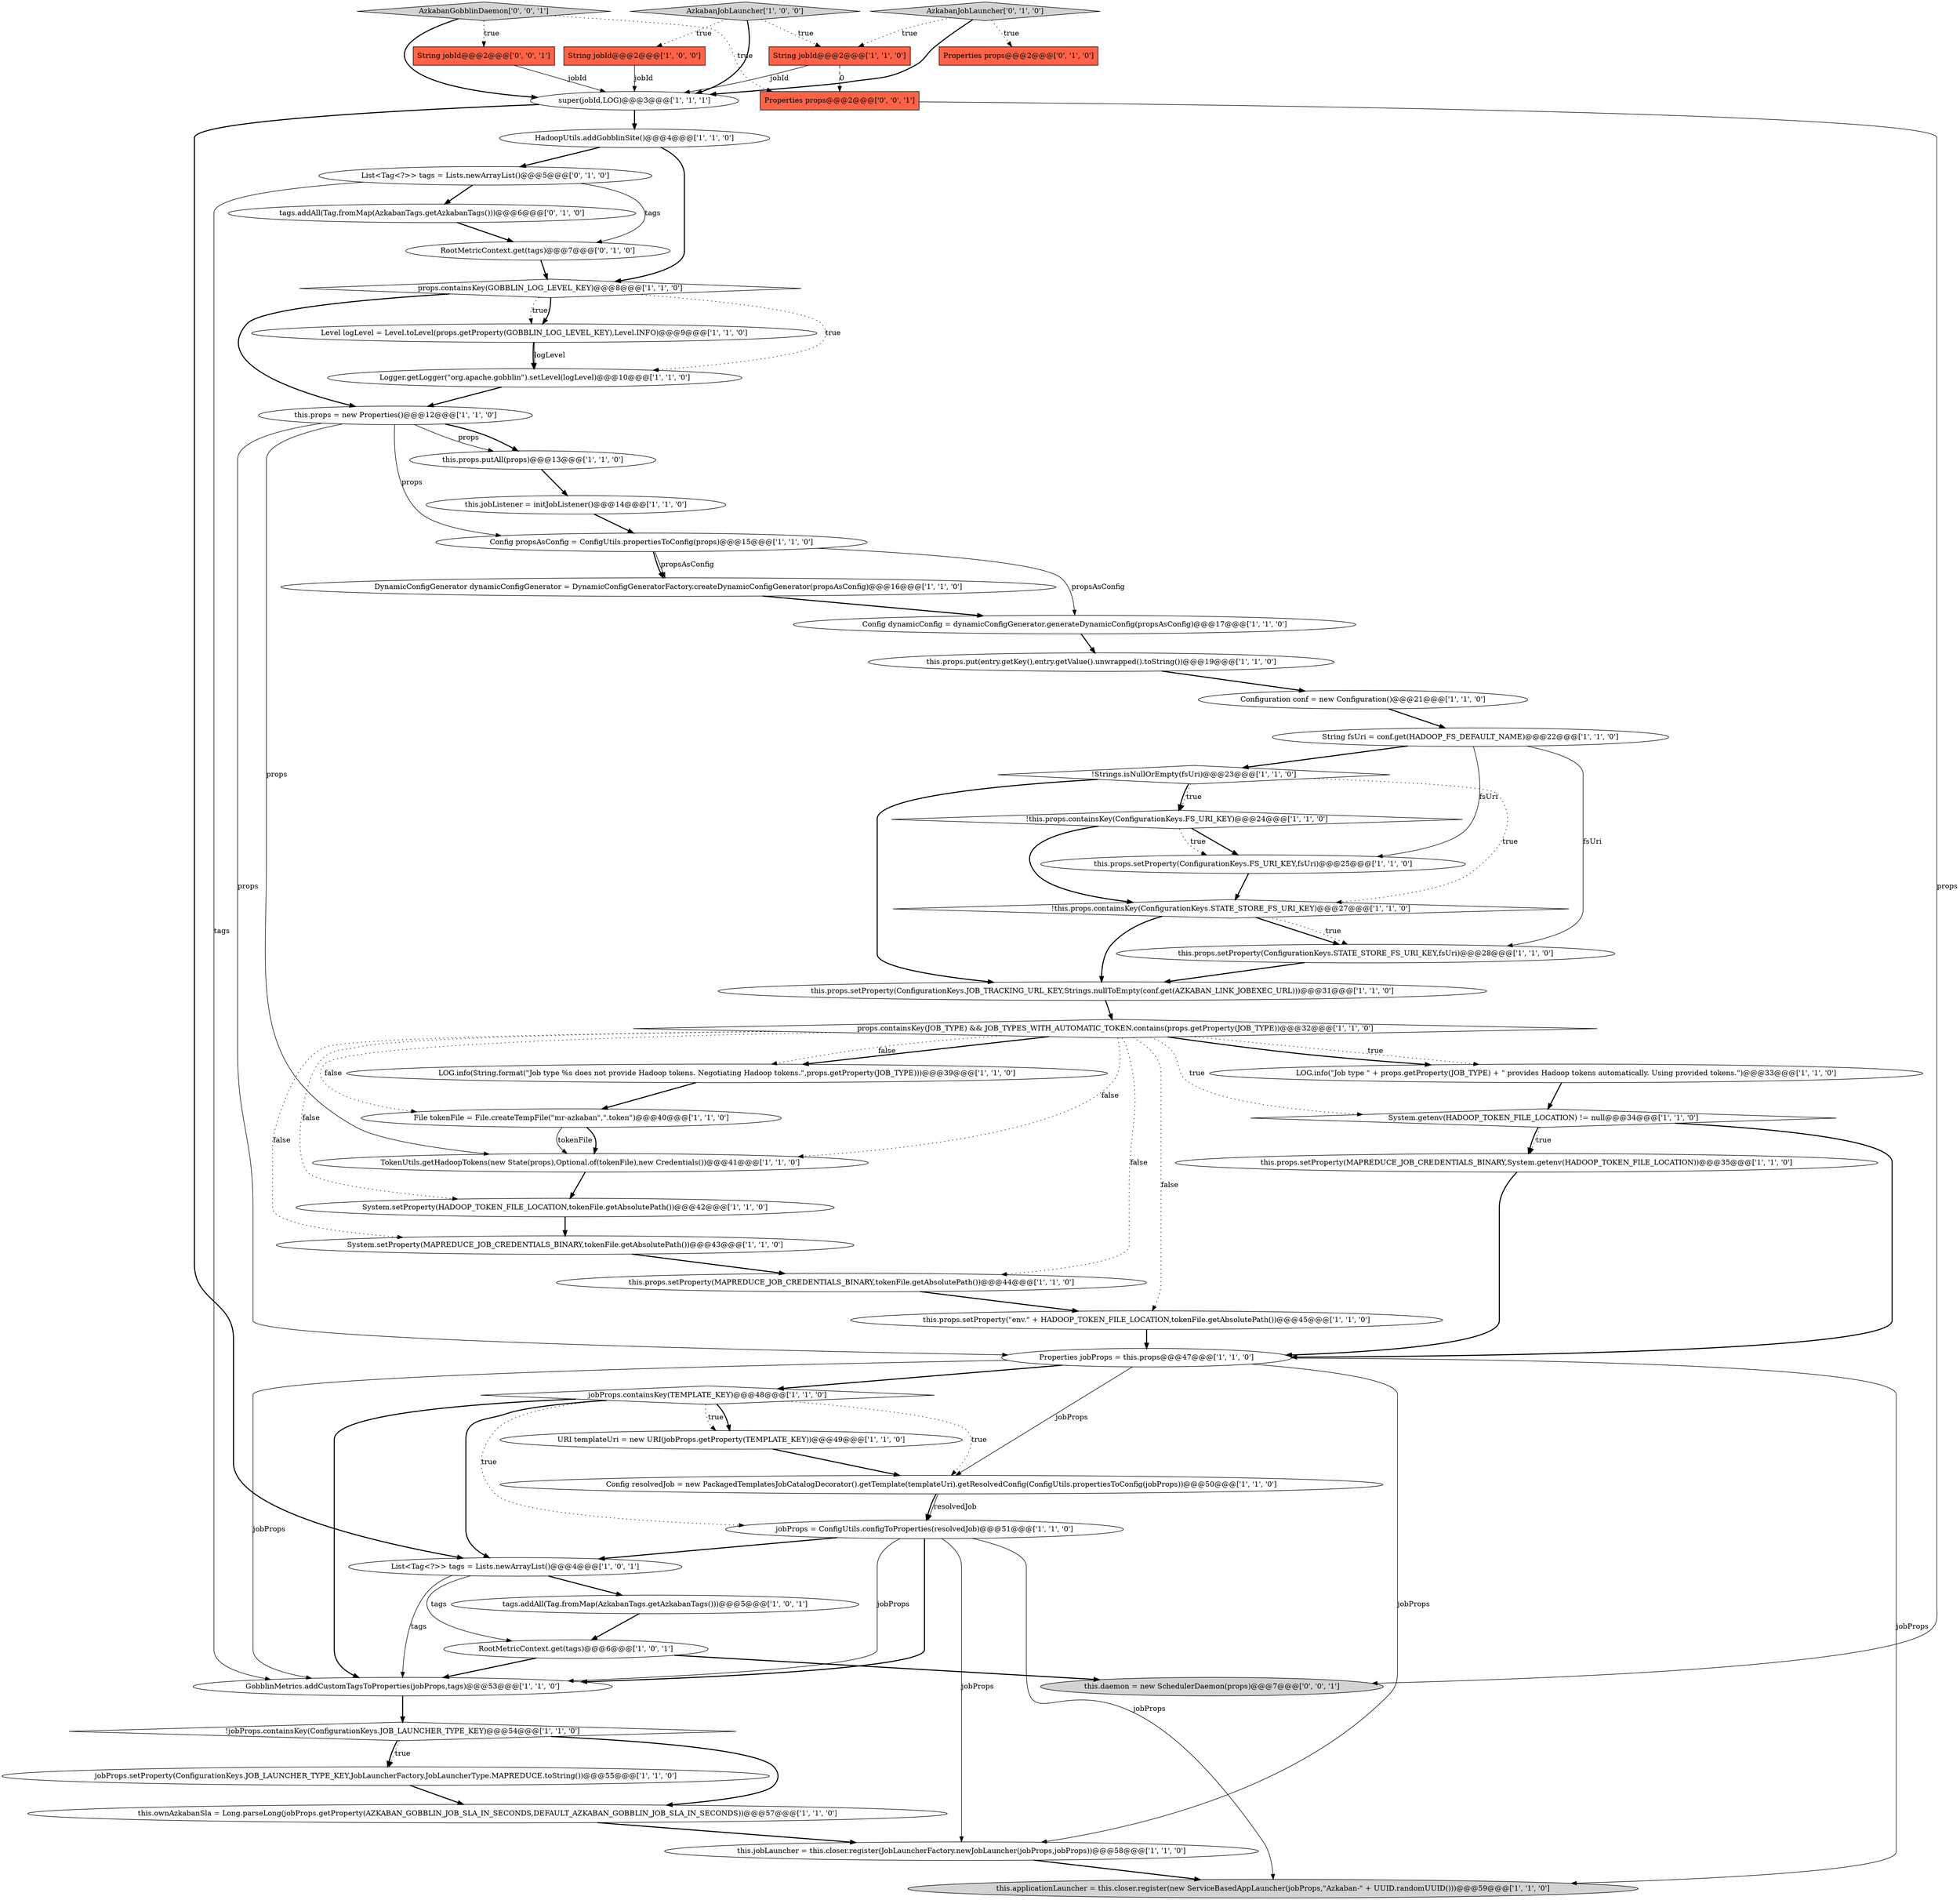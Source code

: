digraph {
1 [style = filled, label = "this.props.setProperty(MAPREDUCE_JOB_CREDENTIALS_BINARY,System.getenv(HADOOP_TOKEN_FILE_LOCATION))@@@35@@@['1', '1', '0']", fillcolor = white, shape = ellipse image = "AAA0AAABBB1BBB"];
17 [style = filled, label = "this.props.setProperty(ConfigurationKeys.FS_URI_KEY,fsUri)@@@25@@@['1', '1', '0']", fillcolor = white, shape = ellipse image = "AAA0AAABBB1BBB"];
9 [style = filled, label = "String fsUri = conf.get(HADOOP_FS_DEFAULT_NAME)@@@22@@@['1', '1', '0']", fillcolor = white, shape = ellipse image = "AAA0AAABBB1BBB"];
33 [style = filled, label = "this.applicationLauncher = this.closer.register(new ServiceBasedAppLauncher(jobProps,\"Azkaban-\" + UUID.randomUUID()))@@@59@@@['1', '1', '0']", fillcolor = lightgray, shape = ellipse image = "AAA0AAABBB1BBB"];
30 [style = filled, label = "this.props.putAll(props)@@@13@@@['1', '1', '0']", fillcolor = white, shape = ellipse image = "AAA0AAABBB1BBB"];
53 [style = filled, label = "String jobId@@@2@@@['0', '0', '1']", fillcolor = tomato, shape = box image = "AAA0AAABBB3BBB"];
43 [style = filled, label = "Config dynamicConfig = dynamicConfigGenerator.generateDynamicConfig(propsAsConfig)@@@17@@@['1', '1', '0']", fillcolor = white, shape = ellipse image = "AAA0AAABBB1BBB"];
52 [style = filled, label = "AzkabanJobLauncher['0', '1', '0']", fillcolor = lightgray, shape = diamond image = "AAA0AAABBB2BBB"];
13 [style = filled, label = "jobProps.setProperty(ConfigurationKeys.JOB_LAUNCHER_TYPE_KEY,JobLauncherFactory.JobLauncherType.MAPREDUCE.toString())@@@55@@@['1', '1', '0']", fillcolor = white, shape = ellipse image = "AAA0AAABBB1BBB"];
41 [style = filled, label = "Logger.getLogger(\"org.apache.gobblin\").setLevel(logLevel)@@@10@@@['1', '1', '0']", fillcolor = white, shape = ellipse image = "AAA0AAABBB1BBB"];
27 [style = filled, label = "LOG.info(\"Job type \" + props.getProperty(JOB_TYPE) + \" provides Hadoop tokens automatically. Using provided tokens.\")@@@33@@@['1', '1', '0']", fillcolor = white, shape = ellipse image = "AAA0AAABBB1BBB"];
16 [style = filled, label = "this.props.put(entry.getKey(),entry.getValue().unwrapped().toString())@@@19@@@['1', '1', '0']", fillcolor = white, shape = ellipse image = "AAA0AAABBB1BBB"];
19 [style = filled, label = "super(jobId,LOG)@@@3@@@['1', '1', '1']", fillcolor = white, shape = ellipse image = "AAA0AAABBB1BBB"];
37 [style = filled, label = "TokenUtils.getHadoopTokens(new State(props),Optional.of(tokenFile),new Credentials())@@@41@@@['1', '1', '0']", fillcolor = white, shape = ellipse image = "AAA0AAABBB1BBB"];
18 [style = filled, label = "AzkabanJobLauncher['1', '0', '0']", fillcolor = lightgray, shape = diamond image = "AAA0AAABBB1BBB"];
34 [style = filled, label = "props.containsKey(JOB_TYPE) && JOB_TYPES_WITH_AUTOMATIC_TOKEN.contains(props.getProperty(JOB_TYPE))@@@32@@@['1', '1', '0']", fillcolor = white, shape = diamond image = "AAA0AAABBB1BBB"];
51 [style = filled, label = "List<Tag<?>> tags = Lists.newArrayList()@@@5@@@['0', '1', '0']", fillcolor = white, shape = ellipse image = "AAA1AAABBB2BBB"];
55 [style = filled, label = "AzkabanGobblinDaemon['0', '0', '1']", fillcolor = lightgray, shape = diamond image = "AAA0AAABBB3BBB"];
10 [style = filled, label = "!jobProps.containsKey(ConfigurationKeys.JOB_LAUNCHER_TYPE_KEY)@@@54@@@['1', '1', '0']", fillcolor = white, shape = diamond image = "AAA0AAABBB1BBB"];
3 [style = filled, label = "File tokenFile = File.createTempFile(\"mr-azkaban\",\".token\")@@@40@@@['1', '1', '0']", fillcolor = white, shape = ellipse image = "AAA0AAABBB1BBB"];
24 [style = filled, label = "!this.props.containsKey(ConfigurationKeys.FS_URI_KEY)@@@24@@@['1', '1', '0']", fillcolor = white, shape = diamond image = "AAA0AAABBB1BBB"];
20 [style = filled, label = "String jobId@@@2@@@['1', '0', '0']", fillcolor = tomato, shape = box image = "AAA0AAABBB1BBB"];
50 [style = filled, label = "RootMetricContext.get(tags)@@@7@@@['0', '1', '0']", fillcolor = white, shape = ellipse image = "AAA1AAABBB2BBB"];
31 [style = filled, label = "String jobId@@@2@@@['1', '1', '0']", fillcolor = tomato, shape = box image = "AAA0AAABBB1BBB"];
36 [style = filled, label = "this.props = new Properties()@@@12@@@['1', '1', '0']", fillcolor = white, shape = ellipse image = "AAA0AAABBB1BBB"];
7 [style = filled, label = "this.props.setProperty(\"env.\" + HADOOP_TOKEN_FILE_LOCATION,tokenFile.getAbsolutePath())@@@45@@@['1', '1', '0']", fillcolor = white, shape = ellipse image = "AAA0AAABBB1BBB"];
26 [style = filled, label = "props.containsKey(GOBBLIN_LOG_LEVEL_KEY)@@@8@@@['1', '1', '0']", fillcolor = white, shape = diamond image = "AAA0AAABBB1BBB"];
48 [style = filled, label = "Properties props@@@2@@@['0', '1', '0']", fillcolor = tomato, shape = box image = "AAA0AAABBB2BBB"];
8 [style = filled, label = "tags.addAll(Tag.fromMap(AzkabanTags.getAzkabanTags()))@@@5@@@['1', '0', '1']", fillcolor = white, shape = ellipse image = "AAA0AAABBB1BBB"];
54 [style = filled, label = "Properties props@@@2@@@['0', '0', '1']", fillcolor = tomato, shape = box image = "AAA0AAABBB3BBB"];
49 [style = filled, label = "tags.addAll(Tag.fromMap(AzkabanTags.getAzkabanTags()))@@@6@@@['0', '1', '0']", fillcolor = white, shape = ellipse image = "AAA1AAABBB2BBB"];
12 [style = filled, label = "this.props.setProperty(MAPREDUCE_JOB_CREDENTIALS_BINARY,tokenFile.getAbsolutePath())@@@44@@@['1', '1', '0']", fillcolor = white, shape = ellipse image = "AAA0AAABBB1BBB"];
35 [style = filled, label = "GobblinMetrics.addCustomTagsToProperties(jobProps,tags)@@@53@@@['1', '1', '0']", fillcolor = white, shape = ellipse image = "AAA0AAABBB1BBB"];
32 [style = filled, label = "URI templateUri = new URI(jobProps.getProperty(TEMPLATE_KEY))@@@49@@@['1', '1', '0']", fillcolor = white, shape = ellipse image = "AAA0AAABBB1BBB"];
6 [style = filled, label = "Config resolvedJob = new PackagedTemplatesJobCatalogDecorator().getTemplate(templateUri).getResolvedConfig(ConfigUtils.propertiesToConfig(jobProps))@@@50@@@['1', '1', '0']", fillcolor = white, shape = ellipse image = "AAA0AAABBB1BBB"];
23 [style = filled, label = "RootMetricContext.get(tags)@@@6@@@['1', '0', '1']", fillcolor = white, shape = ellipse image = "AAA0AAABBB1BBB"];
29 [style = filled, label = "this.jobLauncher = this.closer.register(JobLauncherFactory.newJobLauncher(jobProps,jobProps))@@@58@@@['1', '1', '0']", fillcolor = white, shape = ellipse image = "AAA0AAABBB1BBB"];
15 [style = filled, label = "System.setProperty(HADOOP_TOKEN_FILE_LOCATION,tokenFile.getAbsolutePath())@@@42@@@['1', '1', '0']", fillcolor = white, shape = ellipse image = "AAA0AAABBB1BBB"];
4 [style = filled, label = "Properties jobProps = this.props@@@47@@@['1', '1', '0']", fillcolor = white, shape = ellipse image = "AAA0AAABBB1BBB"];
14 [style = filled, label = "this.ownAzkabanSla = Long.parseLong(jobProps.getProperty(AZKABAN_GOBBLIN_JOB_SLA_IN_SECONDS,DEFAULT_AZKABAN_GOBBLIN_JOB_SLA_IN_SECONDS))@@@57@@@['1', '1', '0']", fillcolor = white, shape = ellipse image = "AAA0AAABBB1BBB"];
39 [style = filled, label = "HadoopUtils.addGobblinSite()@@@4@@@['1', '1', '0']", fillcolor = white, shape = ellipse image = "AAA0AAABBB1BBB"];
28 [style = filled, label = "DynamicConfigGenerator dynamicConfigGenerator = DynamicConfigGeneratorFactory.createDynamicConfigGenerator(propsAsConfig)@@@16@@@['1', '1', '0']", fillcolor = white, shape = ellipse image = "AAA0AAABBB1BBB"];
46 [style = filled, label = "jobProps.containsKey(TEMPLATE_KEY)@@@48@@@['1', '1', '0']", fillcolor = white, shape = diamond image = "AAA0AAABBB1BBB"];
22 [style = filled, label = "System.setProperty(MAPREDUCE_JOB_CREDENTIALS_BINARY,tokenFile.getAbsolutePath())@@@43@@@['1', '1', '0']", fillcolor = white, shape = ellipse image = "AAA0AAABBB1BBB"];
38 [style = filled, label = "!Strings.isNullOrEmpty(fsUri)@@@23@@@['1', '1', '0']", fillcolor = white, shape = diamond image = "AAA0AAABBB1BBB"];
56 [style = filled, label = "this.daemon = new SchedulerDaemon(props)@@@7@@@['0', '0', '1']", fillcolor = lightgray, shape = ellipse image = "AAA0AAABBB3BBB"];
5 [style = filled, label = "Configuration conf = new Configuration()@@@21@@@['1', '1', '0']", fillcolor = white, shape = ellipse image = "AAA0AAABBB1BBB"];
0 [style = filled, label = "this.props.setProperty(ConfigurationKeys.STATE_STORE_FS_URI_KEY,fsUri)@@@28@@@['1', '1', '0']", fillcolor = white, shape = ellipse image = "AAA0AAABBB1BBB"];
21 [style = filled, label = "Config propsAsConfig = ConfigUtils.propertiesToConfig(props)@@@15@@@['1', '1', '0']", fillcolor = white, shape = ellipse image = "AAA0AAABBB1BBB"];
25 [style = filled, label = "List<Tag<?>> tags = Lists.newArrayList()@@@4@@@['1', '0', '1']", fillcolor = white, shape = ellipse image = "AAA0AAABBB1BBB"];
40 [style = filled, label = "this.props.setProperty(ConfigurationKeys.JOB_TRACKING_URL_KEY,Strings.nullToEmpty(conf.get(AZKABAN_LINK_JOBEXEC_URL)))@@@31@@@['1', '1', '0']", fillcolor = white, shape = ellipse image = "AAA0AAABBB1BBB"];
47 [style = filled, label = "!this.props.containsKey(ConfigurationKeys.STATE_STORE_FS_URI_KEY)@@@27@@@['1', '1', '0']", fillcolor = white, shape = diamond image = "AAA0AAABBB1BBB"];
42 [style = filled, label = "Level logLevel = Level.toLevel(props.getProperty(GOBBLIN_LOG_LEVEL_KEY),Level.INFO)@@@9@@@['1', '1', '0']", fillcolor = white, shape = ellipse image = "AAA0AAABBB1BBB"];
11 [style = filled, label = "this.jobListener = initJobListener()@@@14@@@['1', '1', '0']", fillcolor = white, shape = ellipse image = "AAA0AAABBB1BBB"];
45 [style = filled, label = "System.getenv(HADOOP_TOKEN_FILE_LOCATION) != null@@@34@@@['1', '1', '0']", fillcolor = white, shape = diamond image = "AAA0AAABBB1BBB"];
44 [style = filled, label = "jobProps = ConfigUtils.configToProperties(resolvedJob)@@@51@@@['1', '1', '0']", fillcolor = white, shape = ellipse image = "AAA0AAABBB1BBB"];
2 [style = filled, label = "LOG.info(String.format(\"Job type %s does not provide Hadoop tokens. Negotiating Hadoop tokens.\",props.getProperty(JOB_TYPE)))@@@39@@@['1', '1', '0']", fillcolor = white, shape = ellipse image = "AAA0AAABBB1BBB"];
45->1 [style = bold, label=""];
24->47 [style = bold, label=""];
36->4 [style = solid, label="props"];
38->40 [style = bold, label=""];
42->41 [style = solid, label="logLevel"];
36->30 [style = bold, label=""];
34->3 [style = dotted, label="false"];
47->0 [style = bold, label=""];
15->22 [style = bold, label=""];
41->36 [style = bold, label=""];
4->33 [style = solid, label="jobProps"];
31->19 [style = solid, label="jobId"];
14->29 [style = bold, label=""];
4->35 [style = solid, label="jobProps"];
28->43 [style = bold, label=""];
9->0 [style = solid, label="fsUri"];
36->30 [style = solid, label="props"];
53->19 [style = solid, label="jobId"];
39->51 [style = bold, label=""];
3->37 [style = bold, label=""];
46->44 [style = dotted, label="true"];
16->5 [style = bold, label=""];
26->42 [style = dotted, label="true"];
34->2 [style = bold, label=""];
51->49 [style = bold, label=""];
34->45 [style = dotted, label="true"];
23->56 [style = bold, label=""];
29->33 [style = bold, label=""];
46->25 [style = bold, label=""];
10->13 [style = dotted, label="true"];
18->20 [style = dotted, label="true"];
26->36 [style = bold, label=""];
45->1 [style = dotted, label="true"];
21->43 [style = solid, label="propsAsConfig"];
26->42 [style = bold, label=""];
52->31 [style = dotted, label="true"];
8->23 [style = bold, label=""];
25->23 [style = solid, label="tags"];
38->24 [style = bold, label=""];
43->16 [style = bold, label=""];
2->3 [style = bold, label=""];
34->2 [style = dotted, label="false"];
34->7 [style = dotted, label="false"];
46->6 [style = dotted, label="true"];
47->40 [style = bold, label=""];
44->33 [style = solid, label="jobProps"];
50->26 [style = bold, label=""];
6->44 [style = bold, label=""];
31->54 [style = dashed, label="0"];
1->4 [style = bold, label=""];
52->48 [style = dotted, label="true"];
47->0 [style = dotted, label="true"];
9->38 [style = bold, label=""];
46->32 [style = dotted, label="true"];
27->45 [style = bold, label=""];
38->24 [style = dotted, label="true"];
10->14 [style = bold, label=""];
45->4 [style = bold, label=""];
51->50 [style = solid, label="tags"];
25->35 [style = solid, label="tags"];
52->19 [style = bold, label=""];
34->37 [style = dotted, label="false"];
20->19 [style = solid, label="jobId"];
24->17 [style = bold, label=""];
17->47 [style = bold, label=""];
38->47 [style = dotted, label="true"];
36->37 [style = solid, label="props"];
36->21 [style = solid, label="props"];
55->54 [style = dotted, label="true"];
44->25 [style = bold, label=""];
35->10 [style = bold, label=""];
19->25 [style = bold, label=""];
54->56 [style = solid, label="props"];
42->41 [style = bold, label=""];
23->35 [style = bold, label=""];
10->13 [style = bold, label=""];
40->34 [style = bold, label=""];
32->6 [style = bold, label=""];
44->35 [style = solid, label="jobProps"];
4->46 [style = bold, label=""];
37->15 [style = bold, label=""];
51->35 [style = solid, label="tags"];
22->12 [style = bold, label=""];
44->29 [style = solid, label="jobProps"];
39->26 [style = bold, label=""];
4->6 [style = solid, label="jobProps"];
19->39 [style = bold, label=""];
4->29 [style = solid, label="jobProps"];
12->7 [style = bold, label=""];
21->28 [style = solid, label="propsAsConfig"];
11->21 [style = bold, label=""];
18->31 [style = dotted, label="true"];
46->32 [style = bold, label=""];
30->11 [style = bold, label=""];
5->9 [style = bold, label=""];
34->27 [style = dotted, label="true"];
44->35 [style = bold, label=""];
34->12 [style = dotted, label="false"];
3->37 [style = solid, label="tokenFile"];
34->22 [style = dotted, label="false"];
34->15 [style = dotted, label="false"];
18->19 [style = bold, label=""];
7->4 [style = bold, label=""];
46->35 [style = bold, label=""];
0->40 [style = bold, label=""];
25->8 [style = bold, label=""];
9->17 [style = solid, label="fsUri"];
6->44 [style = solid, label="resolvedJob"];
13->14 [style = bold, label=""];
24->17 [style = dotted, label="true"];
55->53 [style = dotted, label="true"];
55->19 [style = bold, label=""];
49->50 [style = bold, label=""];
21->28 [style = bold, label=""];
26->41 [style = dotted, label="true"];
34->27 [style = bold, label=""];
}
